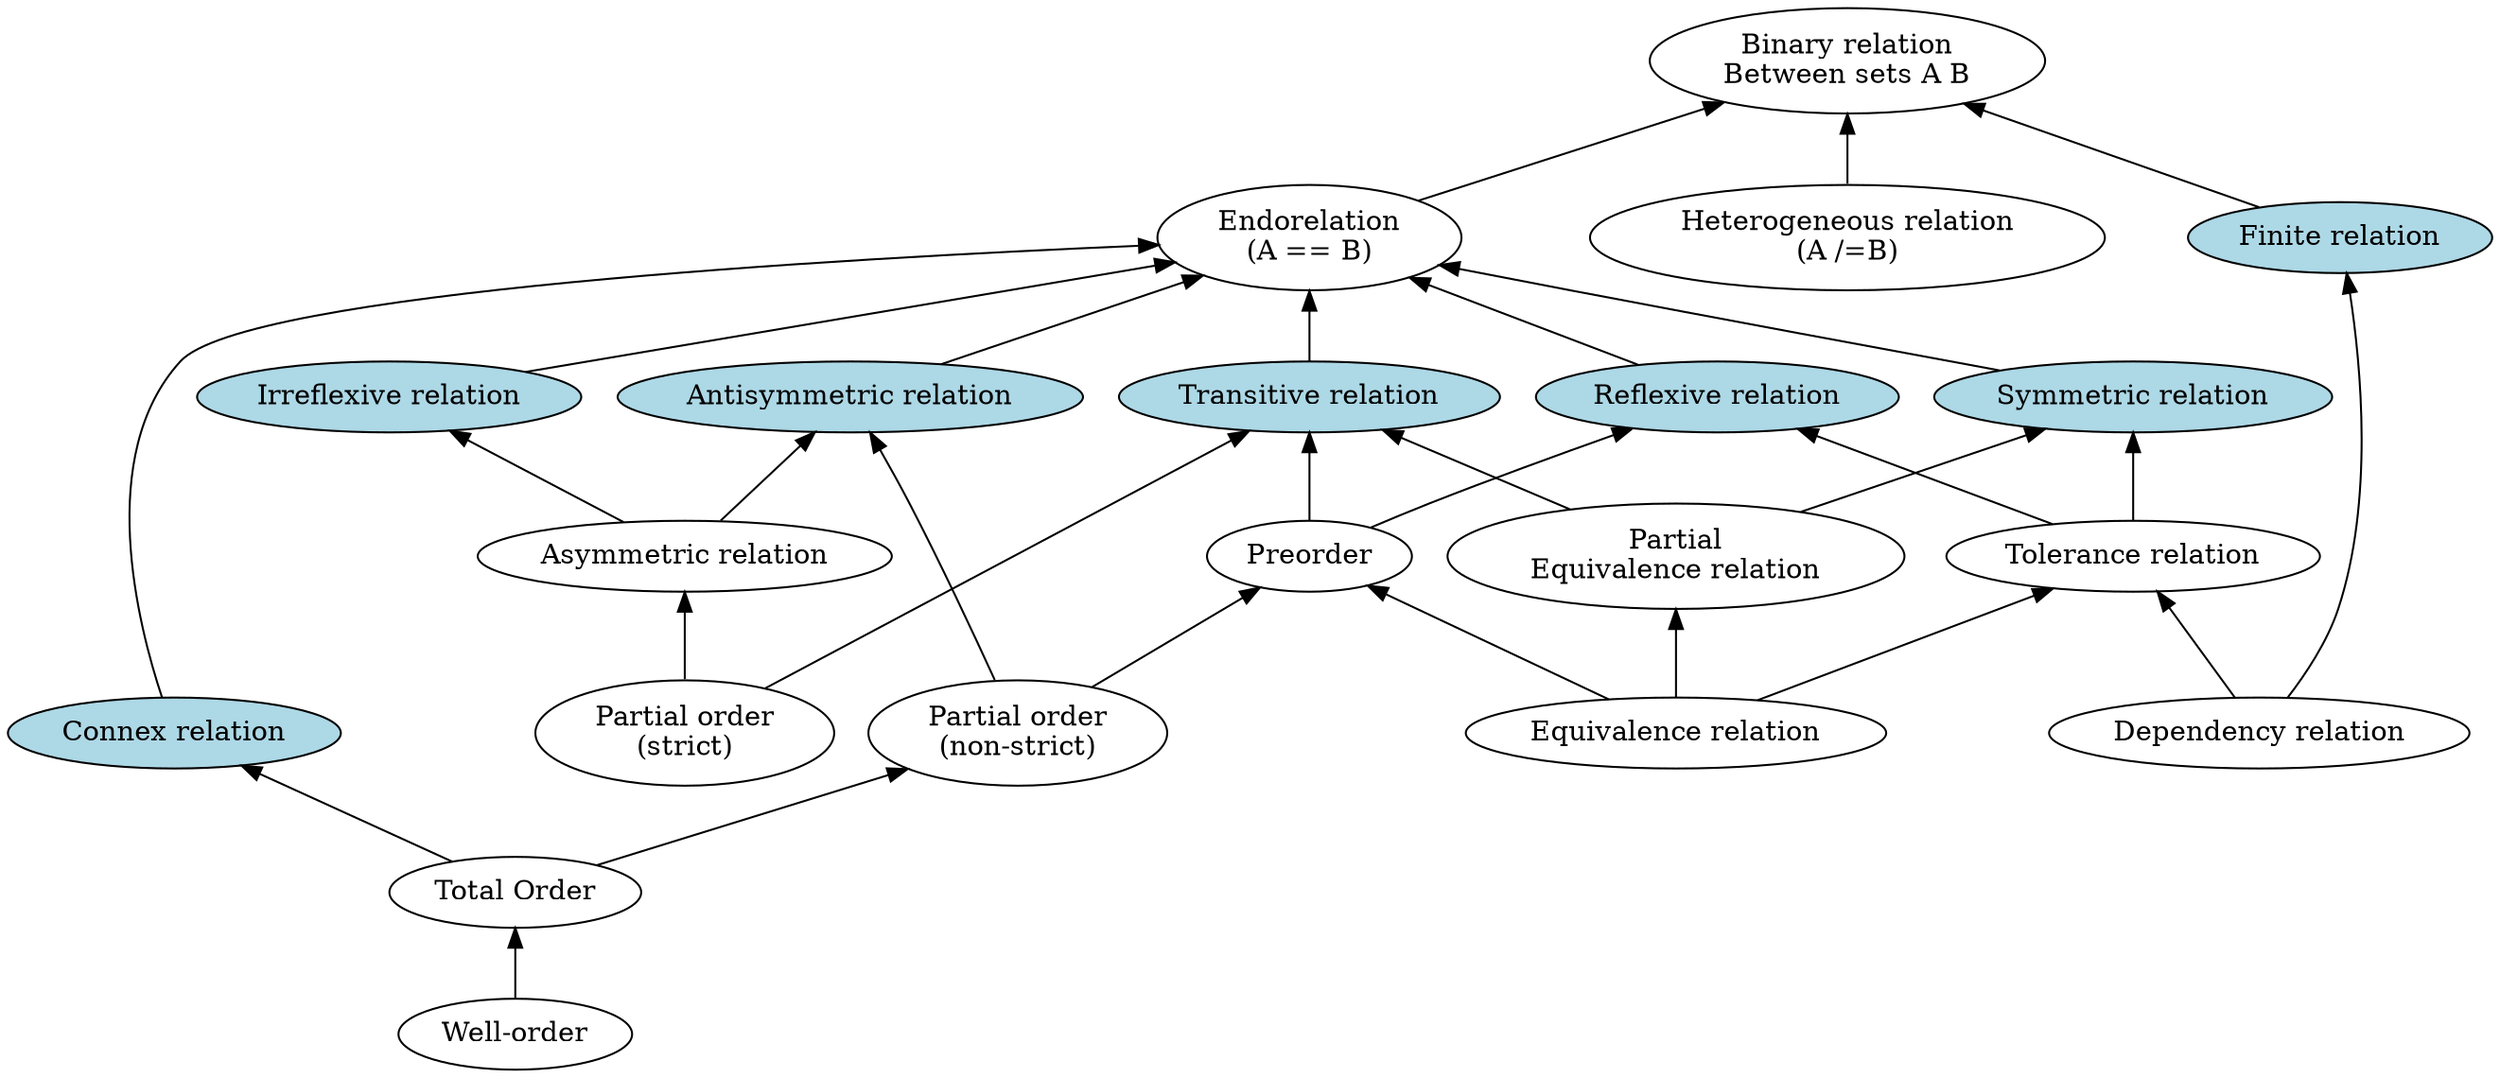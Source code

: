 digraph order_theory {
rankdir=BT;
0 [label="Binary relation\nBetween sets A B" href="https://en.wikipedia.org/wiki/Binary_relation"]
1 [label="Endorelation\n(A == B)" href="https://en.wikipedia.org/wiki/Binary_relation"]

5 [label="Heterogeneous relation\n(A /=B)" href="https://en.wikipedia.org/wiki/Heterogeneous_relation"]
6 [label="Total Order" href="https://en.wikipedia.org/wiki/Total_order"]
7 [label="Partial order\n(non-strict)" href="https://en.wikipedia.org/wiki/Partially_ordered_set"]

8 [label="Preorder" href="https://en.wikipedia.org/wiki/Preorder"]
9 [label="Equivalence relation" href="https://en.wikipedia.org/wiki/Equivalence_relation"]

11 [label="Connex relation" href="https://en.wikipedia.org/wiki/Connex_relation" fillcolor=lightblue style=filled]
12 [label="Antisymmetric relation" href="https://en.wikipedia.org/wiki/Antisymmetric_relation" fillcolor=lightblue style=filled]
13 [label="Transitive relation" href="https://en.wikipedia.org/wiki/Transitive_relation" fillcolor=lightblue style=filled]
14 [label="Reflexive relation" href="https://en.wikipedia.org/wiki/Reflexive_relation" fillcolor=lightblue style=filled]
15 [label="Asymmetric relation" href="https://en.wikipedia.org/wiki/Asymmetric_relation"]
16 [label="Symmetric relation" href="https://en.wikipedia.org/wiki/Symmetric_relation" fillcolor=lightblue style=filled]

18 [label="Irreflexive relation" href="https://en.wikipedia.org/wiki/Reflexive_relation" fillcolor=lightblue style=filled]
19 [label="Partial\nEquivalence relation" href="https://en.wikipedia.org/wiki/Partial_equivalence_relation"]
20 [label="Well-order" href="https://en.wikipedia.org/wiki/Well-order"]
21 [label="Partial order\n(strict)" href="https://en.wikipedia.org/wiki/Partially_ordered_set"]
22 [label="Dependency relation" href="https://en.wikipedia.org/wiki/Dependency_relation"]
23 [label="Tolerance relation" href="https://en.wikipedia.org/wiki/Tolerance_relation"]
24 [label="Finite relation" fillcolor=lightblue style=filled]
/*
2 [label="Converse relation" href="https://en.wikipedia.org/wiki/Converse_relation"]
17 [label="Lattice" href="https://en.wikipedia.org/wiki/Lattice_(order)"]
25 [label="" href="https://en.wikipedia.org/wiki/Weak_ordering"]
[label="" href=""]
[label="" href=""]
[label="" href=""]
*/
{1,5,24}->0
{11,12,13,14,16,18}->1
6->{7,11}
7->{8,12}
9->{8,19,23}
8->{13,14}
15->{12,18}
19->{13,16}
20->6
21->{13,15}
23->{14,16}
22->{23,24}
}
